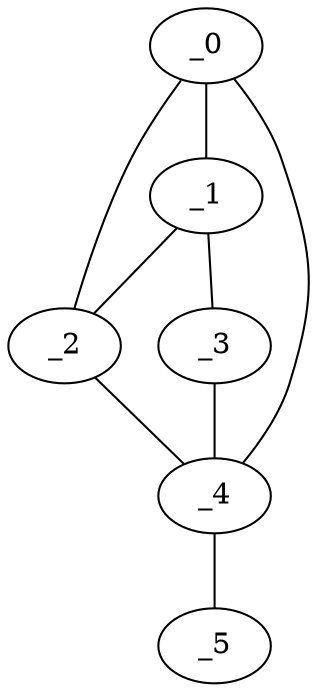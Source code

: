 graph MP1_0143 {
	_0	 [x="1.77216",
		y="1.43517"];
	_1	 [x="2.55477",
		y="3.23502"];
	_0 -- _1;
	_2	 [x="2.03176",
		y="0.395335"];
	_0 -- _2;
	_4	 [x="0.51",
		y=3];
	_0 -- _4;
	_1 -- _2;
	_3	 [x="0.215491",
		y="0.388939"];
	_1 -- _3;
	_2 -- _4;
	_3 -- _4;
	_5	 [x="0.867545",
		y="2.41716"];
	_4 -- _5;
}
